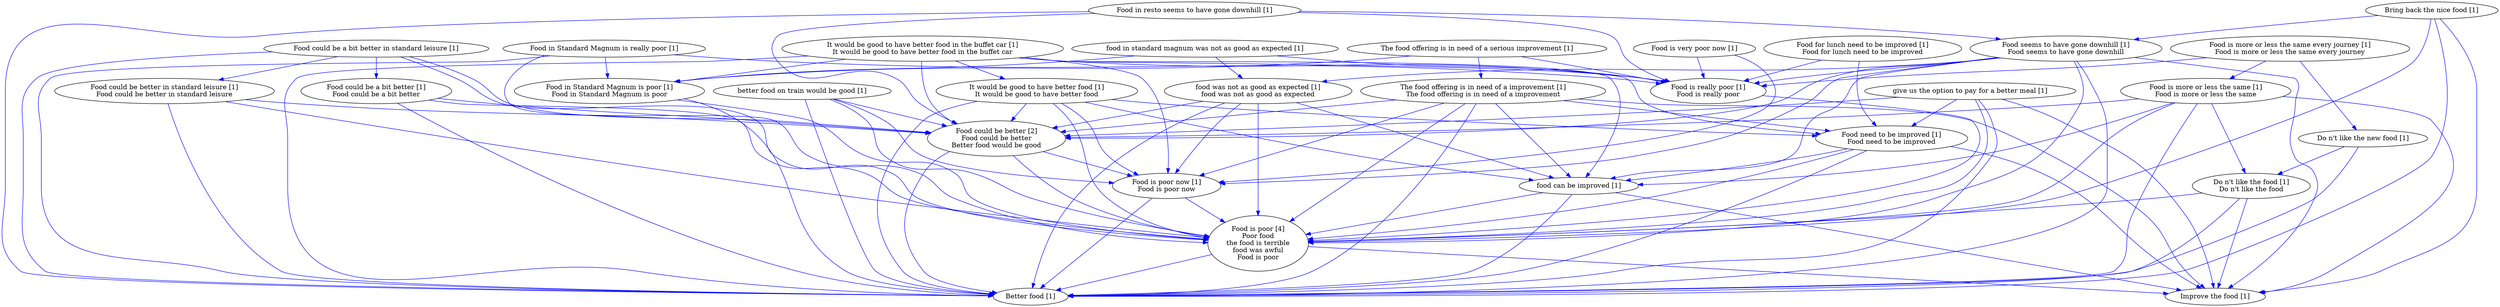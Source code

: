 digraph collapsedGraph {
"Food is poor [4]\nPoor food\nthe food is terrible\nfood was awful\nFood is poor""Food could be better [2]\nFood could be better\nBetter food would be good""Better food [1]""Bring back the nice food [1]""Do n't like the new food [1]""Do n't like the food [1]\nDo n't like the food""Food could be a bit better in standard leisure [1]""Food could be better in standard leisure [1]\nFood could be better in standard leisure""Food could be a bit better [1]\nFood could be a bit better""Food for lunch need to be improved [1]\nFood for lunch need to be improved""Food need to be improved [1]\nFood need to be improved""Food in Standard Magnum is really poor [1]""Food in Standard Magnum is poor [1]\nFood in Standard Magnum is poor""Food is really poor [1]\nFood is really poor""Food in resto seems to have gone downhill [1]""Food seems to have gone downhill [1]\nFood seems to have gone downhill""Food is more or less the same every journey [1]\nFood is more or less the same every journey""Food is more or less the same [1]\nFood is more or less the same""Food is very poor now [1]""Food is poor now [1]\nFood is poor now""Improve the food [1]""It would be good to have better food in the buffet car [1]\nIt would be good to have better food in the buffet car""It would be good to have better food [1]\nIt would be good to have better food""The food offering is in need of a serious improvement [1]""The food offering is in need of a improvement [1]\nThe food offering is in need of a improvement""better food on train would be good [1]""food can be improved [1]""food in standard magnum was not as good as expected [1]""food was not as good as expected [1]\nfood was not as good as expected""give us the option to pay for a better meal [1]""Food could be better [2]\nFood could be better\nBetter food would be good" -> "Better food [1]" [color=blue]
"Bring back the nice food [1]" -> "Better food [1]" [color=blue]
"Do n't like the new food [1]" -> "Do n't like the food [1]\nDo n't like the food" [color=blue]
"Do n't like the food [1]\nDo n't like the food" -> "Better food [1]" [color=blue]
"Do n't like the new food [1]" -> "Better food [1]" [color=blue]
"Food could be a bit better in standard leisure [1]" -> "Food could be better in standard leisure [1]\nFood could be better in standard leisure" [color=blue]
"Food could be a bit better in standard leisure [1]" -> "Food could be a bit better [1]\nFood could be a bit better" [color=blue]
"Food could be a bit better in standard leisure [1]" -> "Food could be better [2]\nFood could be better\nBetter food would be good" [color=blue]
"Food could be a bit better in standard leisure [1]" -> "Better food [1]" [color=blue]
"Food could be better in standard leisure [1]\nFood could be better in standard leisure" -> "Food could be better [2]\nFood could be better\nBetter food would be good" [color=blue]
"Food could be better in standard leisure [1]\nFood could be better in standard leisure" -> "Better food [1]" [color=blue]
"Food could be a bit better [1]\nFood could be a bit better" -> "Food could be better [2]\nFood could be better\nBetter food would be good" [color=blue]
"Food could be a bit better [1]\nFood could be a bit better" -> "Better food [1]" [color=blue]
"Food for lunch need to be improved [1]\nFood for lunch need to be improved" -> "Food need to be improved [1]\nFood need to be improved" [color=blue]
"Food need to be improved [1]\nFood need to be improved" -> "Better food [1]" [color=blue]
"Food in Standard Magnum is really poor [1]" -> "Food in Standard Magnum is poor [1]\nFood in Standard Magnum is poor" [color=blue]
"Food in Standard Magnum is poor [1]\nFood in Standard Magnum is poor" -> "Food is poor [4]\nPoor food\nthe food is terrible\nfood was awful\nFood is poor" [color=blue]
"Food in Standard Magnum is really poor [1]" -> "Food is really poor [1]\nFood is really poor" [color=blue]
"Food is really poor [1]\nFood is really poor" -> "Food is poor [4]\nPoor food\nthe food is terrible\nfood was awful\nFood is poor" [color=blue]
"Food in Standard Magnum is really poor [1]" -> "Food is poor [4]\nPoor food\nthe food is terrible\nfood was awful\nFood is poor" [color=blue]
"Food for lunch need to be improved [1]\nFood for lunch need to be improved" -> "Food is really poor [1]\nFood is really poor" [color=blue]
"Food could be a bit better in standard leisure [1]" -> "Food is poor [4]\nPoor food\nthe food is terrible\nfood was awful\nFood is poor" [color=blue]
"Food could be better in standard leisure [1]\nFood could be better in standard leisure" -> "Food is poor [4]\nPoor food\nthe food is terrible\nfood was awful\nFood is poor" [color=blue]
"Food could be a bit better [1]\nFood could be a bit better" -> "Food is poor [4]\nPoor food\nthe food is terrible\nfood was awful\nFood is poor" [color=blue]
"Food in Standard Magnum is really poor [1]" -> "Better food [1]" [color=blue]
"Food in Standard Magnum is poor [1]\nFood in Standard Magnum is poor" -> "Better food [1]" [color=blue]
"Food in resto seems to have gone downhill [1]" -> "Food seems to have gone downhill [1]\nFood seems to have gone downhill" [color=blue]
"Food seems to have gone downhill [1]\nFood seems to have gone downhill" -> "Food could be better [2]\nFood could be better\nBetter food would be good" [color=blue]
"Food seems to have gone downhill [1]\nFood seems to have gone downhill" -> "Better food [1]" [color=blue]
"Bring back the nice food [1]" -> "Food seems to have gone downhill [1]\nFood seems to have gone downhill" [color=blue]
"Food in resto seems to have gone downhill [1]" -> "Food is really poor [1]\nFood is really poor" [color=blue]
"Food in resto seems to have gone downhill [1]" -> "Food could be better [2]\nFood could be better\nBetter food would be good" [color=blue]
"Food in resto seems to have gone downhill [1]" -> "Better food [1]" [color=blue]
"Food is more or less the same every journey [1]\nFood is more or less the same every journey" -> "Food is more or less the same [1]\nFood is more or less the same" [color=blue]
"Food is more or less the same [1]\nFood is more or less the same" -> "Food could be better [2]\nFood could be better\nBetter food would be good" [color=blue]
"Food is more or less the same [1]\nFood is more or less the same" -> "Better food [1]" [color=blue]
"Food is more or less the same every journey [1]\nFood is more or less the same every journey" -> "Food is really poor [1]\nFood is really poor" [color=blue]
"Food is more or less the same [1]\nFood is more or less the same" -> "Do n't like the food [1]\nDo n't like the food" [color=blue]
"Food is more or less the same every journey [1]\nFood is more or less the same every journey" -> "Do n't like the new food [1]" [color=blue]
"Food seems to have gone downhill [1]\nFood seems to have gone downhill" -> "Food is really poor [1]\nFood is really poor" [color=blue]
"Food is very poor now [1]" -> "Food is poor now [1]\nFood is poor now" [color=blue]
"Food could be better [2]\nFood could be better\nBetter food would be good" -> "Food is poor now [1]\nFood is poor now" [color=blue]
"Food is poor now [1]\nFood is poor now" -> "Better food [1]" [color=blue]
"Food seems to have gone downhill [1]\nFood seems to have gone downhill" -> "Food is poor now [1]\nFood is poor now" [color=blue]
"Food is very poor now [1]" -> "Food is really poor [1]\nFood is really poor" [color=blue]
"Food need to be improved [1]\nFood need to be improved" -> "Improve the food [1]" [color=blue]
"Food is more or less the same [1]\nFood is more or less the same" -> "Improve the food [1]" [color=blue]
"Food seems to have gone downhill [1]\nFood seems to have gone downhill" -> "Improve the food [1]" [color=blue]
"Bring back the nice food [1]" -> "Improve the food [1]" [color=blue]
"Do n't like the food [1]\nDo n't like the food" -> "Improve the food [1]" [color=blue]
"It would be good to have better food in the buffet car [1]\nIt would be good to have better food in the buffet car" -> "It would be good to have better food [1]\nIt would be good to have better food" [color=blue]
"It would be good to have better food [1]\nIt would be good to have better food" -> "Food could be better [2]\nFood could be better\nBetter food would be good" [color=blue]
"It would be good to have better food [1]\nIt would be good to have better food" -> "Food is poor now [1]\nFood is poor now" [color=blue]
"It would be good to have better food [1]\nIt would be good to have better food" -> "Food need to be improved [1]\nFood need to be improved" [color=blue]
"It would be good to have better food [1]\nIt would be good to have better food" -> "Better food [1]" [color=blue]
"It would be good to have better food in the buffet car [1]\nIt would be good to have better food in the buffet car" -> "Food is really poor [1]\nFood is really poor" [color=blue]
"It would be good to have better food in the buffet car [1]\nIt would be good to have better food in the buffet car" -> "Food in Standard Magnum is poor [1]\nFood in Standard Magnum is poor" [color=blue]
"It would be good to have better food in the buffet car [1]\nIt would be good to have better food in the buffet car" -> "Food could be better [2]\nFood could be better\nBetter food would be good" [color=blue]
"It would be good to have better food in the buffet car [1]\nIt would be good to have better food in the buffet car" -> "Food is poor now [1]\nFood is poor now" [color=blue]
"It would be good to have better food in the buffet car [1]\nIt would be good to have better food in the buffet car" -> "Food need to be improved [1]\nFood need to be improved" [color=blue]
"It would be good to have better food in the buffet car [1]\nIt would be good to have better food in the buffet car" -> "Better food [1]" [color=blue]
"Food could be better [2]\nFood could be better\nBetter food would be good" -> "Food is poor [4]\nPoor food\nthe food is terrible\nfood was awful\nFood is poor" [color=blue]
"Food seems to have gone downhill [1]\nFood seems to have gone downhill" -> "Food is poor [4]\nPoor food\nthe food is terrible\nfood was awful\nFood is poor" [color=blue]
"Bring back the nice food [1]" -> "Food is poor [4]\nPoor food\nthe food is terrible\nfood was awful\nFood is poor" [color=blue]
"Do n't like the food [1]\nDo n't like the food" -> "Food is poor [4]\nPoor food\nthe food is terrible\nfood was awful\nFood is poor" [color=blue]
"Food is more or less the same [1]\nFood is more or less the same" -> "Food is poor [4]\nPoor food\nthe food is terrible\nfood was awful\nFood is poor" [color=blue]
"The food offering is in need of a serious improvement [1]" -> "The food offering is in need of a improvement [1]\nThe food offering is in need of a improvement" [color=blue]
"The food offering is in need of a improvement [1]\nThe food offering is in need of a improvement" -> "Food could be better [2]\nFood could be better\nBetter food would be good" [color=blue]
"The food offering is in need of a improvement [1]\nThe food offering is in need of a improvement" -> "Improve the food [1]" [color=blue]
"The food offering is in need of a serious improvement [1]" -> "Food is really poor [1]\nFood is really poor" [color=blue]
"The food offering is in need of a serious improvement [1]" -> "Food in Standard Magnum is poor [1]\nFood in Standard Magnum is poor" [color=blue]
"The food offering is in need of a improvement [1]\nThe food offering is in need of a improvement" -> "Food is poor now [1]\nFood is poor now" [color=blue]
"The food offering is in need of a improvement [1]\nThe food offering is in need of a improvement" -> "Better food [1]" [color=blue]
"The food offering is in need of a improvement [1]\nThe food offering is in need of a improvement" -> "Food need to be improved [1]\nFood need to be improved" [color=blue]
"The food offering is in need of a improvement [1]\nThe food offering is in need of a improvement" -> "Food is poor [4]\nPoor food\nthe food is terrible\nfood was awful\nFood is poor" [color=blue]
"better food on train would be good [1]" -> "Food could be better [2]\nFood could be better\nBetter food would be good" [color=blue]
"better food on train would be good [1]" -> "Food is poor now [1]\nFood is poor now" [color=blue]
"better food on train would be good [1]" -> "Better food [1]" [color=blue]
"better food on train would be good [1]" -> "Food is poor [4]\nPoor food\nthe food is terrible\nfood was awful\nFood is poor" [color=blue]
"It would be good to have better food [1]\nIt would be good to have better food" -> "food can be improved [1]" [color=blue]
"Food seems to have gone downhill [1]\nFood seems to have gone downhill" -> "food can be improved [1]" [color=blue]
"food can be improved [1]" -> "Improve the food [1]" [color=blue]
"food can be improved [1]" -> "Better food [1]" [color=blue]
"Food need to be improved [1]\nFood need to be improved" -> "food can be improved [1]" [color=blue]
"Food is more or less the same [1]\nFood is more or less the same" -> "food can be improved [1]" [color=blue]
"food can be improved [1]" -> "Food is poor [4]\nPoor food\nthe food is terrible\nfood was awful\nFood is poor" [color=blue]
"The food offering is in need of a improvement [1]\nThe food offering is in need of a improvement" -> "food can be improved [1]" [color=blue]
"It would be good to have better food in the buffet car [1]\nIt would be good to have better food in the buffet car" -> "food can be improved [1]" [color=blue]
"food in standard magnum was not as good as expected [1]" -> "food was not as good as expected [1]\nfood was not as good as expected" [color=blue]
"food was not as good as expected [1]\nfood was not as good as expected" -> "food can be improved [1]" [color=blue]
"Food seems to have gone downhill [1]\nFood seems to have gone downhill" -> "food was not as good as expected [1]\nfood was not as good as expected" [color=blue]
"food in standard magnum was not as good as expected [1]" -> "Food is really poor [1]\nFood is really poor" [color=blue]
"food in standard magnum was not as good as expected [1]" -> "Food in Standard Magnum is poor [1]\nFood in Standard Magnum is poor" [color=blue]
"food was not as good as expected [1]\nfood was not as good as expected" -> "Food could be better [2]\nFood could be better\nBetter food would be good" [color=blue]
"food was not as good as expected [1]\nfood was not as good as expected" -> "Food is poor now [1]\nFood is poor now" [color=blue]
"food was not as good as expected [1]\nfood was not as good as expected" -> "Better food [1]" [color=blue]
"Food is poor now [1]\nFood is poor now" -> "Food is poor [4]\nPoor food\nthe food is terrible\nfood was awful\nFood is poor" [color=blue]
"give us the option to pay for a better meal [1]" -> "Food could be better [2]\nFood could be better\nBetter food would be good" [color=blue]
"give us the option to pay for a better meal [1]" -> "Improve the food [1]" [color=blue]
"give us the option to pay for a better meal [1]" -> "Food is poor [4]\nPoor food\nthe food is terrible\nfood was awful\nFood is poor" [color=blue]
"give us the option to pay for a better meal [1]" -> "Better food [1]" [color=blue]
"give us the option to pay for a better meal [1]" -> "Food need to be improved [1]\nFood need to be improved" [color=blue]
"It would be good to have better food [1]\nIt would be good to have better food" -> "Food is poor [4]\nPoor food\nthe food is terrible\nfood was awful\nFood is poor" [color=blue]
"Food is poor [4]\nPoor food\nthe food is terrible\nfood was awful\nFood is poor" -> "Improve the food [1]" [color=blue]
"food was not as good as expected [1]\nfood was not as good as expected" -> "Food is poor [4]\nPoor food\nthe food is terrible\nfood was awful\nFood is poor" [color=blue]
"Food is poor [4]\nPoor food\nthe food is terrible\nfood was awful\nFood is poor" -> "Better food [1]" [color=blue]
"Food need to be improved [1]\nFood need to be improved" -> "Food is poor [4]\nPoor food\nthe food is terrible\nfood was awful\nFood is poor" [color=blue]
}
